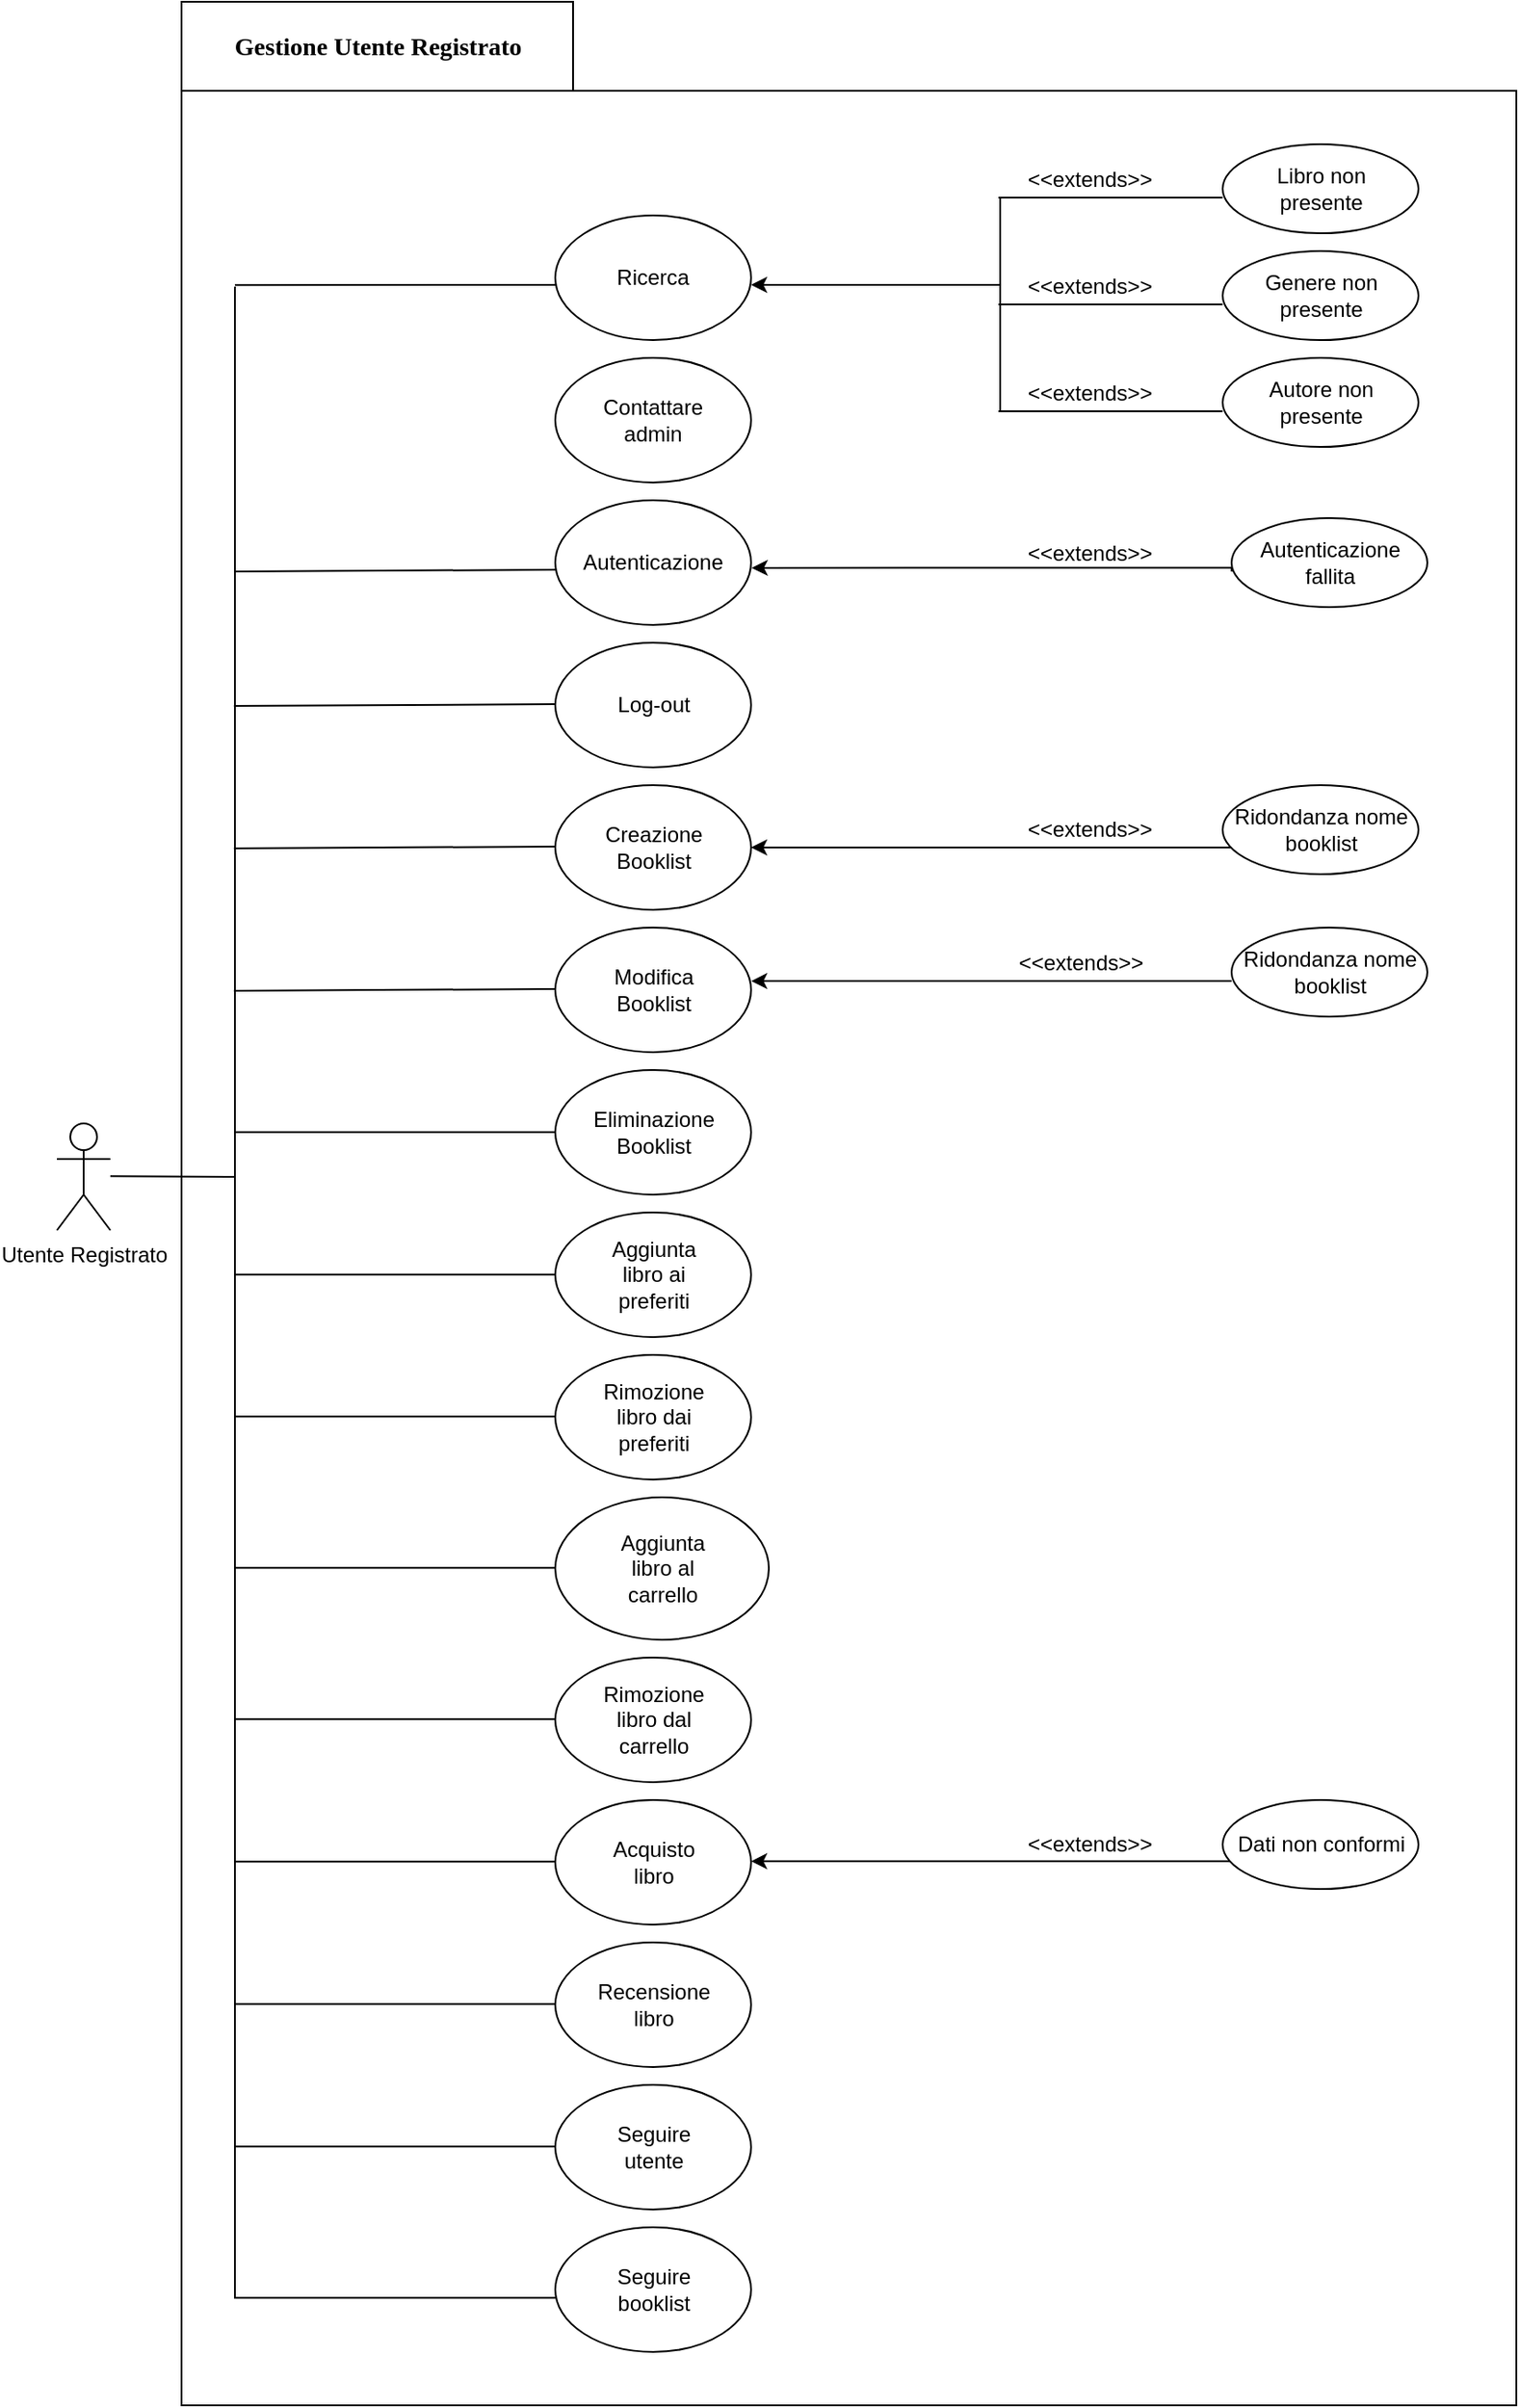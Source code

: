 <mxfile version="14.1.3" type="device"><diagram id="mkQlhK4QOoGk8tnS0YGo" name="Page-1"><mxGraphModel dx="1278" dy="1591" grid="1" gridSize="10" guides="1" tooltips="1" connect="1" arrows="1" fold="1" page="1" pageScale="1" pageWidth="850" pageHeight="1100" math="0" shadow="0"><root><mxCell id="0"/><mxCell id="1" parent="0"/><mxCell id="Oh69AKXwRKyB0Bl99ZBc-4" value="" style="shape=folder;fontStyle=1;spacingTop=10;tabWidth=220;tabHeight=50;tabPosition=left;html=1;" parent="1" vertex="1"><mxGeometry x="130" y="-40" width="750" height="1350" as="geometry"/></mxCell><mxCell id="X1O8qnw-_qiHQNMr1WhO-1" value="Utente Registrato" style="shape=umlActor;verticalLabelPosition=bottom;verticalAlign=top;html=1;outlineConnect=0;" parent="1" vertex="1"><mxGeometry x="60" y="590" width="30" height="60" as="geometry"/></mxCell><mxCell id="X1O8qnw-_qiHQNMr1WhO-27" style="edgeStyle=orthogonalEdgeStyle;rounded=0;orthogonalLoop=1;jettySize=auto;html=1;entryX=1.003;entryY=0.542;entryDx=0;entryDy=0;entryPerimeter=0;" parent="1" target="reYrVKcXa1EpxGYEheVy-53" edge="1"><mxGeometry relative="1" as="geometry"><mxPoint x="520" y="280" as="targetPoint"/><Array as="points"><mxPoint x="720" y="280"/><mxPoint x="720" y="278"/></Array><mxPoint x="720" y="278" as="sourcePoint"/></mxGeometry></mxCell><mxCell id="X1O8qnw-_qiHQNMr1WhO-29" value="&amp;lt;&amp;lt;extends&amp;gt;&amp;gt;" style="text;html=1;align=center;verticalAlign=middle;resizable=0;points=[];autosize=1;" parent="1" vertex="1"><mxGeometry x="595" y="260" width="90" height="20" as="geometry"/></mxCell><mxCell id="QBaWFI10nB1PaZn_2bGe-1" value="" style="group" parent="1" vertex="1" connectable="0"><mxGeometry x="585" y="390" width="290" height="70" as="geometry"/></mxCell><mxCell id="reYrVKcXa1EpxGYEheVy-72" value="" style="ellipse;whiteSpace=wrap;html=1;verticalAlign=top;" parent="QBaWFI10nB1PaZn_2bGe-1" vertex="1"><mxGeometry x="130" y="10" width="110" height="50" as="geometry"/></mxCell><mxCell id="reYrVKcXa1EpxGYEheVy-71" value="Ridondanza nome &lt;br&gt;booklist" style="text;html=1;align=center;verticalAlign=middle;resizable=0;points=[];autosize=1;" parent="QBaWFI10nB1PaZn_2bGe-1" vertex="1"><mxGeometry x="130" y="20" width="110" height="30" as="geometry"/></mxCell><mxCell id="reYrVKcXa1EpxGYEheVy-74" value="&amp;lt;&amp;lt;extends&amp;gt;&amp;gt;" style="text;html=1;align=center;verticalAlign=middle;resizable=0;points=[];autosize=1;" parent="QBaWFI10nB1PaZn_2bGe-1" vertex="1"><mxGeometry x="10" y="25" width="90" height="20" as="geometry"/></mxCell><mxCell id="Ot-0QF3dFzhhBCtX3rLb-12" value="" style="ellipse;whiteSpace=wrap;html=1;verticalAlign=top;" parent="1" vertex="1"><mxGeometry x="720" y="250" width="110" height="50" as="geometry"/></mxCell><mxCell id="Ot-0QF3dFzhhBCtX3rLb-13" value="Autenticazione &lt;br&gt;fallita" style="text;html=1;align=center;verticalAlign=middle;resizable=0;points=[];autosize=1;" parent="1" vertex="1"><mxGeometry x="730" y="260" width="90" height="30" as="geometry"/></mxCell><mxCell id="Ot-0QF3dFzhhBCtX3rLb-34" value="" style="ellipse;whiteSpace=wrap;html=1;verticalAlign=top;" parent="1" vertex="1"><mxGeometry x="715" y="100" width="110" height="50" as="geometry"/></mxCell><mxCell id="reYrVKcXa1EpxGYEheVy-16" value="" style="ellipse;whiteSpace=wrap;html=1;verticalAlign=top;" parent="1" vertex="1"><mxGeometry x="715" y="40" width="110" height="50" as="geometry"/></mxCell><mxCell id="reYrVKcXa1EpxGYEheVy-17" value="" style="ellipse;whiteSpace=wrap;html=1;verticalAlign=top;" parent="1" vertex="1"><mxGeometry x="715" y="160" width="110" height="50" as="geometry"/></mxCell><mxCell id="reYrVKcXa1EpxGYEheVy-18" value="" style="endArrow=none;html=1;" parent="1" edge="1"><mxGeometry width="50" height="50" relative="1" as="geometry"><mxPoint x="590" y="190" as="sourcePoint"/><mxPoint x="590" y="70" as="targetPoint"/></mxGeometry></mxCell><mxCell id="reYrVKcXa1EpxGYEheVy-22" value="&amp;lt;&amp;lt;extends&amp;gt;&amp;gt;" style="text;html=1;align=center;verticalAlign=middle;resizable=0;points=[];autosize=1;" parent="1" vertex="1"><mxGeometry x="595" y="50" width="90" height="20" as="geometry"/></mxCell><mxCell id="reYrVKcXa1EpxGYEheVy-23" value="&amp;lt;&amp;lt;extends&amp;gt;&amp;gt;" style="text;html=1;align=center;verticalAlign=middle;resizable=0;points=[];autosize=1;" parent="1" vertex="1"><mxGeometry x="595" y="110" width="90" height="20" as="geometry"/></mxCell><mxCell id="reYrVKcXa1EpxGYEheVy-24" value="&amp;lt;&amp;lt;extends&amp;gt;&amp;gt;" style="text;html=1;align=center;verticalAlign=middle;resizable=0;points=[];autosize=1;" parent="1" vertex="1"><mxGeometry x="595" y="170" width="90" height="20" as="geometry"/></mxCell><mxCell id="reYrVKcXa1EpxGYEheVy-25" value="Libro non &lt;br&gt;presente" style="text;html=1;align=center;verticalAlign=middle;resizable=0;points=[];autosize=1;" parent="1" vertex="1"><mxGeometry x="735" y="50" width="70" height="30" as="geometry"/></mxCell><mxCell id="reYrVKcXa1EpxGYEheVy-27" value="Genere non &lt;br&gt;presente" style="text;html=1;align=center;verticalAlign=middle;resizable=0;points=[];autosize=1;" parent="1" vertex="1"><mxGeometry x="730" y="110" width="80" height="30" as="geometry"/></mxCell><mxCell id="reYrVKcXa1EpxGYEheVy-28" value="Autore non &lt;br&gt;presente" style="text;html=1;align=center;verticalAlign=middle;resizable=0;points=[];autosize=1;" parent="1" vertex="1"><mxGeometry x="735" y="170" width="70" height="30" as="geometry"/></mxCell><mxCell id="reYrVKcXa1EpxGYEheVy-29" value="" style="endArrow=none;html=1;" parent="1" edge="1"><mxGeometry width="50" height="50" relative="1" as="geometry"><mxPoint x="90" y="619.58" as="sourcePoint"/><mxPoint x="160" y="620" as="targetPoint"/></mxGeometry></mxCell><mxCell id="reYrVKcXa1EpxGYEheVy-41" value="" style="endArrow=classic;html=1;" parent="1" edge="1"><mxGeometry width="50" height="50" relative="1" as="geometry"><mxPoint x="590" y="119" as="sourcePoint"/><mxPoint x="450" y="119" as="targetPoint"/></mxGeometry></mxCell><mxCell id="reYrVKcXa1EpxGYEheVy-42" value="" style="endArrow=none;html=1;entryX=0.012;entryY=0.39;entryDx=0;entryDy=0;entryPerimeter=0;" parent="1" edge="1"><mxGeometry width="50" height="50" relative="1" as="geometry"><mxPoint x="589" y="70" as="sourcePoint"/><mxPoint x="715" y="70" as="targetPoint"/></mxGeometry></mxCell><mxCell id="reYrVKcXa1EpxGYEheVy-43" value="" style="endArrow=none;html=1;entryX=0.012;entryY=0.39;entryDx=0;entryDy=0;entryPerimeter=0;" parent="1" edge="1"><mxGeometry width="50" height="50" relative="1" as="geometry"><mxPoint x="589" y="130" as="sourcePoint"/><mxPoint x="715" y="130" as="targetPoint"/></mxGeometry></mxCell><mxCell id="reYrVKcXa1EpxGYEheVy-44" value="" style="endArrow=none;html=1;entryX=0.012;entryY=0.39;entryDx=0;entryDy=0;entryPerimeter=0;" parent="1" edge="1"><mxGeometry width="50" height="50" relative="1" as="geometry"><mxPoint x="589" y="190.0" as="sourcePoint"/><mxPoint x="715" y="190.0" as="targetPoint"/></mxGeometry></mxCell><mxCell id="reYrVKcXa1EpxGYEheVy-48" value="" style="ellipse;whiteSpace=wrap;html=1;" parent="1" vertex="1"><mxGeometry x="340" y="80" width="110" height="70" as="geometry"/></mxCell><mxCell id="reYrVKcXa1EpxGYEheVy-49" value="Ricerca" style="text;html=1;strokeColor=none;fillColor=none;align=center;verticalAlign=middle;whiteSpace=wrap;rounded=0;" parent="1" vertex="1"><mxGeometry x="375" y="105" width="40" height="20" as="geometry"/></mxCell><mxCell id="reYrVKcXa1EpxGYEheVy-50" value="" style="ellipse;whiteSpace=wrap;html=1;" parent="1" vertex="1"><mxGeometry x="340" y="160" width="110" height="70" as="geometry"/></mxCell><mxCell id="reYrVKcXa1EpxGYEheVy-51" value="Contattare admin" style="text;html=1;strokeColor=none;fillColor=none;align=center;verticalAlign=middle;whiteSpace=wrap;rounded=0;" parent="1" vertex="1"><mxGeometry x="375" y="185" width="40" height="20" as="geometry"/></mxCell><mxCell id="reYrVKcXa1EpxGYEheVy-53" value="" style="ellipse;whiteSpace=wrap;html=1;" parent="1" vertex="1"><mxGeometry x="340" y="240" width="110" height="70" as="geometry"/></mxCell><mxCell id="reYrVKcXa1EpxGYEheVy-54" value="Autenticazione" style="text;html=1;strokeColor=none;fillColor=none;align=center;verticalAlign=middle;whiteSpace=wrap;rounded=0;" parent="1" vertex="1"><mxGeometry x="375" y="265" width="40" height="20" as="geometry"/></mxCell><mxCell id="reYrVKcXa1EpxGYEheVy-55" value="" style="ellipse;whiteSpace=wrap;html=1;" parent="1" vertex="1"><mxGeometry x="340" y="320" width="110" height="70" as="geometry"/></mxCell><mxCell id="reYrVKcXa1EpxGYEheVy-56" value="Log-out" style="text;html=1;strokeColor=none;fillColor=none;align=center;verticalAlign=middle;whiteSpace=wrap;rounded=0;" parent="1" vertex="1"><mxGeometry x="362.5" y="345" width="65" height="20" as="geometry"/></mxCell><mxCell id="reYrVKcXa1EpxGYEheVy-57" value="" style="ellipse;whiteSpace=wrap;html=1;" parent="1" vertex="1"><mxGeometry x="340" y="400" width="110" height="70" as="geometry"/></mxCell><mxCell id="reYrVKcXa1EpxGYEheVy-58" value="Creazione Booklist" style="text;html=1;strokeColor=none;fillColor=none;align=center;verticalAlign=middle;whiteSpace=wrap;rounded=0;" parent="1" vertex="1"><mxGeometry x="362.5" y="425" width="65" height="20" as="geometry"/></mxCell><mxCell id="reYrVKcXa1EpxGYEheVy-59" value="" style="ellipse;whiteSpace=wrap;html=1;" parent="1" vertex="1"><mxGeometry x="340" y="480" width="110" height="70" as="geometry"/></mxCell><mxCell id="reYrVKcXa1EpxGYEheVy-60" value="Modifica Booklist" style="text;html=1;strokeColor=none;fillColor=none;align=center;verticalAlign=middle;whiteSpace=wrap;rounded=0;" parent="1" vertex="1"><mxGeometry x="362.5" y="505" width="65" height="20" as="geometry"/></mxCell><mxCell id="reYrVKcXa1EpxGYEheVy-61" value="" style="ellipse;whiteSpace=wrap;html=1;" parent="1" vertex="1"><mxGeometry x="340" y="560" width="110" height="70" as="geometry"/></mxCell><mxCell id="reYrVKcXa1EpxGYEheVy-62" value="Eliminazione Booklist" style="text;html=1;strokeColor=none;fillColor=none;align=center;verticalAlign=middle;whiteSpace=wrap;rounded=0;" parent="1" vertex="1"><mxGeometry x="362.5" y="585" width="65" height="20" as="geometry"/></mxCell><mxCell id="reYrVKcXa1EpxGYEheVy-64" value="" style="ellipse;whiteSpace=wrap;html=1;" parent="1" vertex="1"><mxGeometry x="340" y="640" width="110" height="70" as="geometry"/></mxCell><mxCell id="reYrVKcXa1EpxGYEheVy-65" value="" style="ellipse;whiteSpace=wrap;html=1;" parent="1" vertex="1"><mxGeometry x="340" y="720" width="110" height="70" as="geometry"/></mxCell><mxCell id="reYrVKcXa1EpxGYEheVy-67" value="" style="ellipse;whiteSpace=wrap;html=1;" parent="1" vertex="1"><mxGeometry x="340" y="890" width="110" height="70" as="geometry"/></mxCell><mxCell id="reYrVKcXa1EpxGYEheVy-68" value="" style="ellipse;whiteSpace=wrap;html=1;" parent="1" vertex="1"><mxGeometry x="340" y="800" width="120" height="80" as="geometry"/></mxCell><mxCell id="reYrVKcXa1EpxGYEheVy-73" value="" style="endArrow=classic;html=1;entryX=1;entryY=0.5;entryDx=0;entryDy=0;exitX=0.045;exitY=0.833;exitDx=0;exitDy=0;exitPerimeter=0;" parent="1" source="reYrVKcXa1EpxGYEheVy-71" target="reYrVKcXa1EpxGYEheVy-57" edge="1"><mxGeometry width="50" height="50" relative="1" as="geometry"><mxPoint x="570" y="360" as="sourcePoint"/><mxPoint x="620" y="310" as="targetPoint"/></mxGeometry></mxCell><mxCell id="reYrVKcXa1EpxGYEheVy-75" value="Aggiunta libro ai preferiti" style="text;html=1;strokeColor=none;fillColor=none;align=center;verticalAlign=middle;whiteSpace=wrap;rounded=0;" parent="1" vertex="1"><mxGeometry x="362.5" y="665" width="65" height="20" as="geometry"/></mxCell><mxCell id="reYrVKcXa1EpxGYEheVy-76" value="Rimozione libro dai preferiti" style="text;html=1;strokeColor=none;fillColor=none;align=center;verticalAlign=middle;whiteSpace=wrap;rounded=0;" parent="1" vertex="1"><mxGeometry x="362.5" y="745" width="65" height="20" as="geometry"/></mxCell><mxCell id="reYrVKcXa1EpxGYEheVy-77" value="Aggiunta libro al carrello" style="text;html=1;strokeColor=none;fillColor=none;align=center;verticalAlign=middle;whiteSpace=wrap;rounded=0;" parent="1" vertex="1"><mxGeometry x="367.5" y="830" width="65" height="20" as="geometry"/></mxCell><mxCell id="reYrVKcXa1EpxGYEheVy-78" value="Rimozione libro dal carrello" style="text;html=1;strokeColor=none;fillColor=none;align=center;verticalAlign=middle;whiteSpace=wrap;rounded=0;" parent="1" vertex="1"><mxGeometry x="362.5" y="915" width="65" height="20" as="geometry"/></mxCell><mxCell id="reYrVKcXa1EpxGYEheVy-79" value="" style="ellipse;whiteSpace=wrap;html=1;" parent="1" vertex="1"><mxGeometry x="340" y="970" width="110" height="70" as="geometry"/></mxCell><mxCell id="reYrVKcXa1EpxGYEheVy-80" value="Acquisto libro" style="text;html=1;strokeColor=none;fillColor=none;align=center;verticalAlign=middle;whiteSpace=wrap;rounded=0;" parent="1" vertex="1"><mxGeometry x="362.5" y="995" width="65" height="20" as="geometry"/></mxCell><mxCell id="reYrVKcXa1EpxGYEheVy-81" value="" style="ellipse;whiteSpace=wrap;html=1;" parent="1" vertex="1"><mxGeometry x="340" y="1050" width="110" height="70" as="geometry"/></mxCell><mxCell id="reYrVKcXa1EpxGYEheVy-82" value="" style="endArrow=classic;html=1;entryX=1;entryY=0.5;entryDx=0;entryDy=0;exitX=0.045;exitY=0.833;exitDx=0;exitDy=0;exitPerimeter=0;" parent="1" edge="1"><mxGeometry width="50" height="50" relative="1" as="geometry"><mxPoint x="719.95" y="1004.41" as="sourcePoint"/><mxPoint x="450" y="1004.42" as="targetPoint"/></mxGeometry></mxCell><mxCell id="reYrVKcXa1EpxGYEheVy-83" value="" style="group" parent="1" vertex="1" connectable="0"><mxGeometry x="585" y="960" width="290" height="70" as="geometry"/></mxCell><mxCell id="reYrVKcXa1EpxGYEheVy-84" value="" style="ellipse;whiteSpace=wrap;html=1;verticalAlign=top;" parent="reYrVKcXa1EpxGYEheVy-83" vertex="1"><mxGeometry x="130" y="10" width="110" height="50" as="geometry"/></mxCell><mxCell id="reYrVKcXa1EpxGYEheVy-85" value="Dati non conformi" style="text;html=1;align=center;verticalAlign=middle;resizable=0;points=[];autosize=1;" parent="reYrVKcXa1EpxGYEheVy-83" vertex="1"><mxGeometry x="130" y="25" width="110" height="20" as="geometry"/></mxCell><mxCell id="reYrVKcXa1EpxGYEheVy-86" value="&amp;lt;&amp;lt;extends&amp;gt;&amp;gt;" style="text;html=1;align=center;verticalAlign=middle;resizable=0;points=[];autosize=1;" parent="reYrVKcXa1EpxGYEheVy-83" vertex="1"><mxGeometry x="10" y="25" width="90" height="20" as="geometry"/></mxCell><mxCell id="reYrVKcXa1EpxGYEheVy-87" value="" style="ellipse;whiteSpace=wrap;html=1;" parent="1" vertex="1"><mxGeometry x="340" y="1130" width="110" height="70" as="geometry"/></mxCell><mxCell id="reYrVKcXa1EpxGYEheVy-88" value="" style="ellipse;whiteSpace=wrap;html=1;" parent="1" vertex="1"><mxGeometry x="340" y="1210" width="110" height="70" as="geometry"/></mxCell><mxCell id="reYrVKcXa1EpxGYEheVy-89" value="Recensione libro" style="text;html=1;strokeColor=none;fillColor=none;align=center;verticalAlign=middle;whiteSpace=wrap;rounded=0;" parent="1" vertex="1"><mxGeometry x="362.5" y="1075" width="65" height="20" as="geometry"/></mxCell><mxCell id="reYrVKcXa1EpxGYEheVy-90" value="Seguire utente" style="text;html=1;strokeColor=none;fillColor=none;align=center;verticalAlign=middle;whiteSpace=wrap;rounded=0;" parent="1" vertex="1"><mxGeometry x="362.5" y="1155" width="65" height="20" as="geometry"/></mxCell><mxCell id="reYrVKcXa1EpxGYEheVy-92" value="" style="endArrow=none;html=1;" parent="1" edge="1"><mxGeometry width="50" height="50" relative="1" as="geometry"><mxPoint x="160" y="1250" as="sourcePoint"/><mxPoint x="160" y="280" as="targetPoint"/></mxGeometry></mxCell><mxCell id="reYrVKcXa1EpxGYEheVy-93" value="" style="endArrow=none;html=1;entryX=0.005;entryY=0.557;entryDx=0;entryDy=0;entryPerimeter=0;" parent="1" target="reYrVKcXa1EpxGYEheVy-53" edge="1"><mxGeometry width="50" height="50" relative="1" as="geometry"><mxPoint x="160" y="280" as="sourcePoint"/><mxPoint x="330" y="260" as="targetPoint"/></mxGeometry></mxCell><mxCell id="reYrVKcXa1EpxGYEheVy-94" value="" style="endArrow=none;html=1;entryX=0.005;entryY=0.557;entryDx=0;entryDy=0;entryPerimeter=0;" parent="1" edge="1"><mxGeometry width="50" height="50" relative="1" as="geometry"><mxPoint x="159.45" y="355.51" as="sourcePoint"/><mxPoint x="340.0" y="354.5" as="targetPoint"/></mxGeometry></mxCell><mxCell id="reYrVKcXa1EpxGYEheVy-95" value="" style="endArrow=none;html=1;entryX=0.005;entryY=0.557;entryDx=0;entryDy=0;entryPerimeter=0;" parent="1" edge="1"><mxGeometry width="50" height="50" relative="1" as="geometry"><mxPoint x="159.45" y="435.5" as="sourcePoint"/><mxPoint x="340" y="434.49" as="targetPoint"/></mxGeometry></mxCell><mxCell id="reYrVKcXa1EpxGYEheVy-96" value="" style="endArrow=none;html=1;entryX=0.005;entryY=0.557;entryDx=0;entryDy=0;entryPerimeter=0;" parent="1" edge="1"><mxGeometry width="50" height="50" relative="1" as="geometry"><mxPoint x="159.45" y="515.5" as="sourcePoint"/><mxPoint x="340" y="514.49" as="targetPoint"/></mxGeometry></mxCell><mxCell id="reYrVKcXa1EpxGYEheVy-98" value="" style="endArrow=none;html=1;entryX=0.001;entryY=0.567;entryDx=0;entryDy=0;entryPerimeter=0;" parent="1" edge="1"><mxGeometry width="50" height="50" relative="1" as="geometry"><mxPoint x="159.5" y="594.86" as="sourcePoint"/><mxPoint x="340" y="594.86" as="targetPoint"/></mxGeometry></mxCell><mxCell id="reYrVKcXa1EpxGYEheVy-99" value="" style="endArrow=none;html=1;entryX=0.001;entryY=0.567;entryDx=0;entryDy=0;entryPerimeter=0;" parent="1" edge="1"><mxGeometry width="50" height="50" relative="1" as="geometry"><mxPoint x="159.5" y="674.86" as="sourcePoint"/><mxPoint x="340" y="674.86" as="targetPoint"/></mxGeometry></mxCell><mxCell id="reYrVKcXa1EpxGYEheVy-100" value="" style="endArrow=none;html=1;entryX=0.001;entryY=0.567;entryDx=0;entryDy=0;entryPerimeter=0;" parent="1" edge="1"><mxGeometry width="50" height="50" relative="1" as="geometry"><mxPoint x="159.5" y="754.58" as="sourcePoint"/><mxPoint x="340" y="754.58" as="targetPoint"/></mxGeometry></mxCell><mxCell id="reYrVKcXa1EpxGYEheVy-101" value="" style="endArrow=none;html=1;entryX=0.001;entryY=0.567;entryDx=0;entryDy=0;entryPerimeter=0;" parent="1" edge="1"><mxGeometry width="50" height="50" relative="1" as="geometry"><mxPoint x="159.5" y="839.58" as="sourcePoint"/><mxPoint x="340" y="839.58" as="targetPoint"/></mxGeometry></mxCell><mxCell id="reYrVKcXa1EpxGYEheVy-102" value="" style="endArrow=none;html=1;entryX=0.001;entryY=0.567;entryDx=0;entryDy=0;entryPerimeter=0;" parent="1" edge="1"><mxGeometry width="50" height="50" relative="1" as="geometry"><mxPoint x="159.5" y="924.58" as="sourcePoint"/><mxPoint x="340" y="924.58" as="targetPoint"/></mxGeometry></mxCell><mxCell id="reYrVKcXa1EpxGYEheVy-103" value="" style="endArrow=none;html=1;entryX=0.001;entryY=0.567;entryDx=0;entryDy=0;entryPerimeter=0;" parent="1" edge="1"><mxGeometry width="50" height="50" relative="1" as="geometry"><mxPoint x="159.5" y="1004.58" as="sourcePoint"/><mxPoint x="340" y="1004.58" as="targetPoint"/></mxGeometry></mxCell><mxCell id="reYrVKcXa1EpxGYEheVy-104" value="" style="endArrow=none;html=1;entryX=0.001;entryY=0.567;entryDx=0;entryDy=0;entryPerimeter=0;" parent="1" edge="1"><mxGeometry width="50" height="50" relative="1" as="geometry"><mxPoint x="159.5" y="1084.58" as="sourcePoint"/><mxPoint x="340" y="1084.58" as="targetPoint"/></mxGeometry></mxCell><mxCell id="reYrVKcXa1EpxGYEheVy-105" value="" style="endArrow=none;html=1;entryX=0.001;entryY=0.567;entryDx=0;entryDy=0;entryPerimeter=0;" parent="1" edge="1"><mxGeometry width="50" height="50" relative="1" as="geometry"><mxPoint x="159.5" y="1164.58" as="sourcePoint"/><mxPoint x="340" y="1164.58" as="targetPoint"/></mxGeometry></mxCell><mxCell id="reYrVKcXa1EpxGYEheVy-107" value="Seguire booklist" style="text;html=1;strokeColor=none;fillColor=none;align=center;verticalAlign=middle;whiteSpace=wrap;rounded=0;" parent="1" vertex="1"><mxGeometry x="362.5" y="1235" width="65" height="20" as="geometry"/></mxCell><mxCell id="reYrVKcXa1EpxGYEheVy-108" value="" style="endArrow=none;html=1;entryX=0.001;entryY=0.567;entryDx=0;entryDy=0;entryPerimeter=0;" parent="1" edge="1"><mxGeometry width="50" height="50" relative="1" as="geometry"><mxPoint x="159.5" y="1249.58" as="sourcePoint"/><mxPoint x="340" y="1249.58" as="targetPoint"/></mxGeometry></mxCell><mxCell id="5eh_G5m2oIz40k0kDsQM-59" value="" style="endArrow=none;html=1;" parent="1" edge="1"><mxGeometry width="50" height="50" relative="1" as="geometry"><mxPoint x="160" y="119.09" as="sourcePoint"/><mxPoint x="340" y="119.0" as="targetPoint"/></mxGeometry></mxCell><mxCell id="Oh69AKXwRKyB0Bl99ZBc-3" value="" style="endArrow=none;html=1;" parent="1" edge="1"><mxGeometry width="50" height="50" relative="1" as="geometry"><mxPoint x="160" y="280" as="sourcePoint"/><mxPoint x="160" y="120" as="targetPoint"/></mxGeometry></mxCell><mxCell id="Oh69AKXwRKyB0Bl99ZBc-7" value="&lt;h3&gt;&lt;font face=&quot;Verdana&quot;&gt;Gestione Utente Registrato&lt;/font&gt;&lt;/h3&gt;" style="text;html=1;align=center;verticalAlign=middle;resizable=0;points=[];autosize=1;" parent="1" vertex="1"><mxGeometry x="125" y="-40" width="230" height="50" as="geometry"/></mxCell><mxCell id="bmqUBs0-HHP3oPZ5fNfN-1" value="" style="group" parent="1" vertex="1" connectable="0"><mxGeometry x="590" y="460" width="290" height="70" as="geometry"/></mxCell><mxCell id="bmqUBs0-HHP3oPZ5fNfN-2" value="" style="ellipse;whiteSpace=wrap;html=1;verticalAlign=top;" parent="bmqUBs0-HHP3oPZ5fNfN-1" vertex="1"><mxGeometry x="130" y="20" width="110" height="50" as="geometry"/></mxCell><mxCell id="bmqUBs0-HHP3oPZ5fNfN-3" value="Ridondanza nome &lt;br&gt;booklist" style="text;html=1;align=center;verticalAlign=middle;resizable=0;points=[];autosize=1;" parent="bmqUBs0-HHP3oPZ5fNfN-1" vertex="1"><mxGeometry x="130" y="30" width="110" height="30" as="geometry"/></mxCell><mxCell id="bmqUBs0-HHP3oPZ5fNfN-4" value="&amp;lt;&amp;lt;extends&amp;gt;&amp;gt;" style="text;html=1;align=center;verticalAlign=middle;resizable=0;points=[];autosize=1;" parent="bmqUBs0-HHP3oPZ5fNfN-1" vertex="1"><mxGeometry y="30" width="90" height="20" as="geometry"/></mxCell><mxCell id="bmqUBs0-HHP3oPZ5fNfN-5" value="" style="endArrow=classic;html=1;entryX=1;entryY=0.5;entryDx=0;entryDy=0;exitX=0.045;exitY=0.833;exitDx=0;exitDy=0;exitPerimeter=0;" parent="bmqUBs0-HHP3oPZ5fNfN-1" edge="1"><mxGeometry width="50" height="50" relative="1" as="geometry"><mxPoint x="130" y="50" as="sourcePoint"/><mxPoint x="-139.95" y="50.01" as="targetPoint"/></mxGeometry></mxCell></root></mxGraphModel></diagram></mxfile>